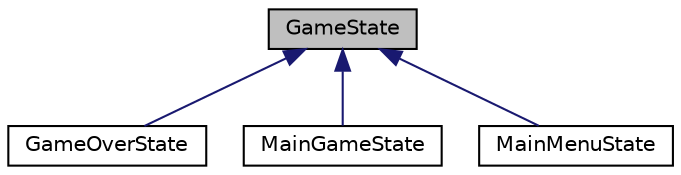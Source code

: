 digraph "GameState"
{
  edge [fontname="Helvetica",fontsize="10",labelfontname="Helvetica",labelfontsize="10"];
  node [fontname="Helvetica",fontsize="10",shape=record];
  Node1 [label="GameState",height=0.2,width=0.4,color="black", fillcolor="grey75", style="filled", fontcolor="black"];
  Node1 -> Node2 [dir="back",color="midnightblue",fontsize="10",style="solid",fontname="Helvetica"];
  Node2 [label="GameOverState",height=0.2,width=0.4,color="black", fillcolor="white", style="filled",URL="$class_game_over_state.html"];
  Node1 -> Node3 [dir="back",color="midnightblue",fontsize="10",style="solid",fontname="Helvetica"];
  Node3 [label="MainGameState",height=0.2,width=0.4,color="black", fillcolor="white", style="filled",URL="$class_main_game_state.html"];
  Node1 -> Node4 [dir="back",color="midnightblue",fontsize="10",style="solid",fontname="Helvetica"];
  Node4 [label="MainMenuState",height=0.2,width=0.4,color="black", fillcolor="white", style="filled",URL="$class_main_menu_state.html"];
}
